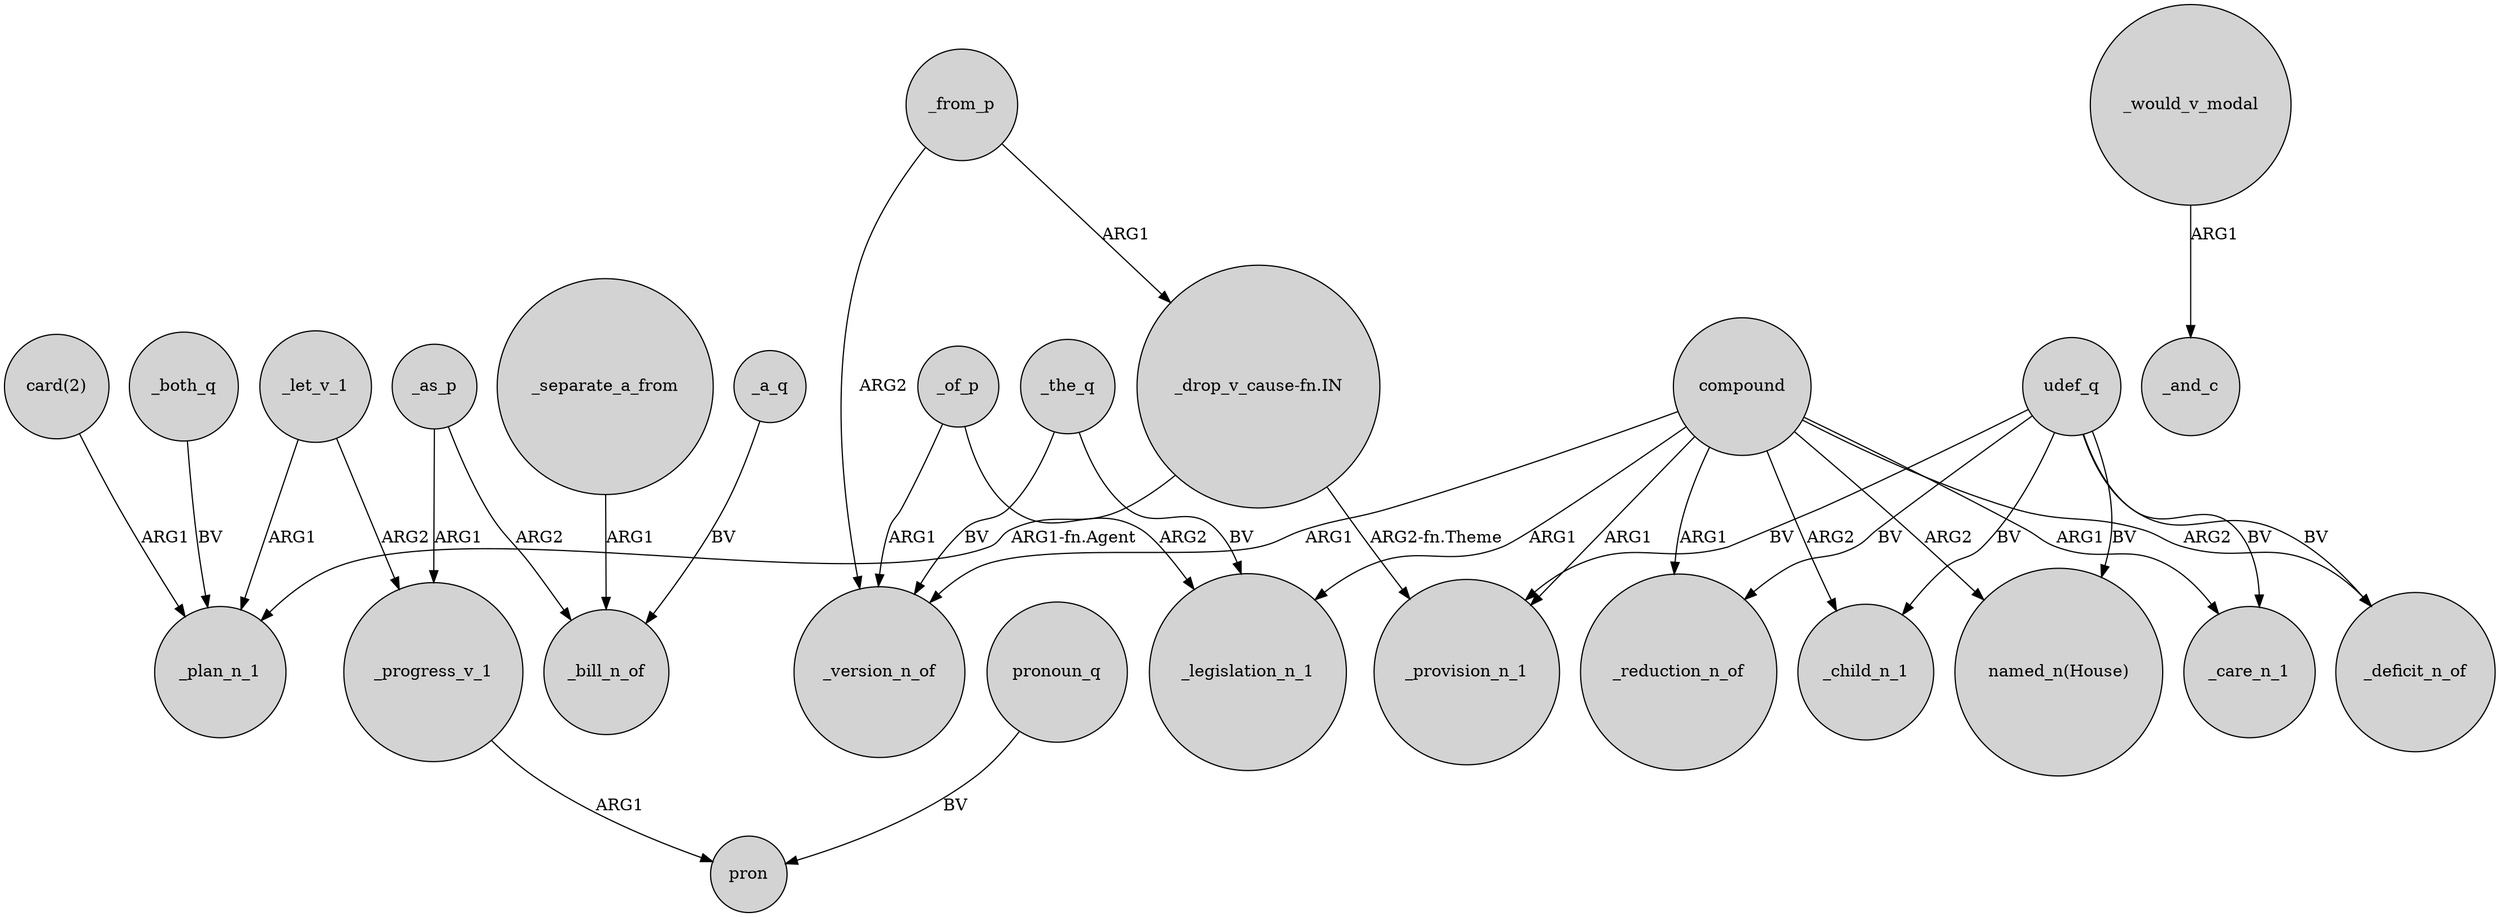 digraph {
	node [shape=circle style=filled]
	udef_q -> "named_n(House)" [label=BV]
	"_drop_v_cause-fn.IN" -> _provision_n_1 [label="ARG2-fn.Theme"]
	_would_v_modal -> _and_c [label=ARG1]
	udef_q -> _child_n_1 [label=BV]
	_separate_a_from -> _bill_n_of [label=ARG1]
	_let_v_1 -> _progress_v_1 [label=ARG2]
	_a_q -> _bill_n_of [label=BV]
	udef_q -> _care_n_1 [label=BV]
	udef_q -> _reduction_n_of [label=BV]
	_both_q -> _plan_n_1 [label=BV]
	udef_q -> _provision_n_1 [label=BV]
	udef_q -> _deficit_n_of [label=BV]
	"_drop_v_cause-fn.IN" -> _plan_n_1 [label="ARG1-fn.Agent"]
	compound -> _provision_n_1 [label=ARG1]
	compound -> _version_n_of [label=ARG1]
	pronoun_q -> pron [label=BV]
	_from_p -> _version_n_of [label=ARG2]
	_the_q -> _legislation_n_1 [label=BV]
	compound -> _deficit_n_of [label=ARG2]
	_from_p -> "_drop_v_cause-fn.IN" [label=ARG1]
	_of_p -> _version_n_of [label=ARG1]
	compound -> _reduction_n_of [label=ARG1]
	compound -> "named_n(House)" [label=ARG2]
	compound -> _legislation_n_1 [label=ARG1]
	"card(2)" -> _plan_n_1 [label=ARG1]
	_let_v_1 -> _plan_n_1 [label=ARG1]
	_as_p -> _progress_v_1 [label=ARG1]
	_as_p -> _bill_n_of [label=ARG2]
	compound -> _care_n_1 [label=ARG1]
	compound -> _child_n_1 [label=ARG2]
	_of_p -> _legislation_n_1 [label=ARG2]
	_the_q -> _version_n_of [label=BV]
	_progress_v_1 -> pron [label=ARG1]
}
